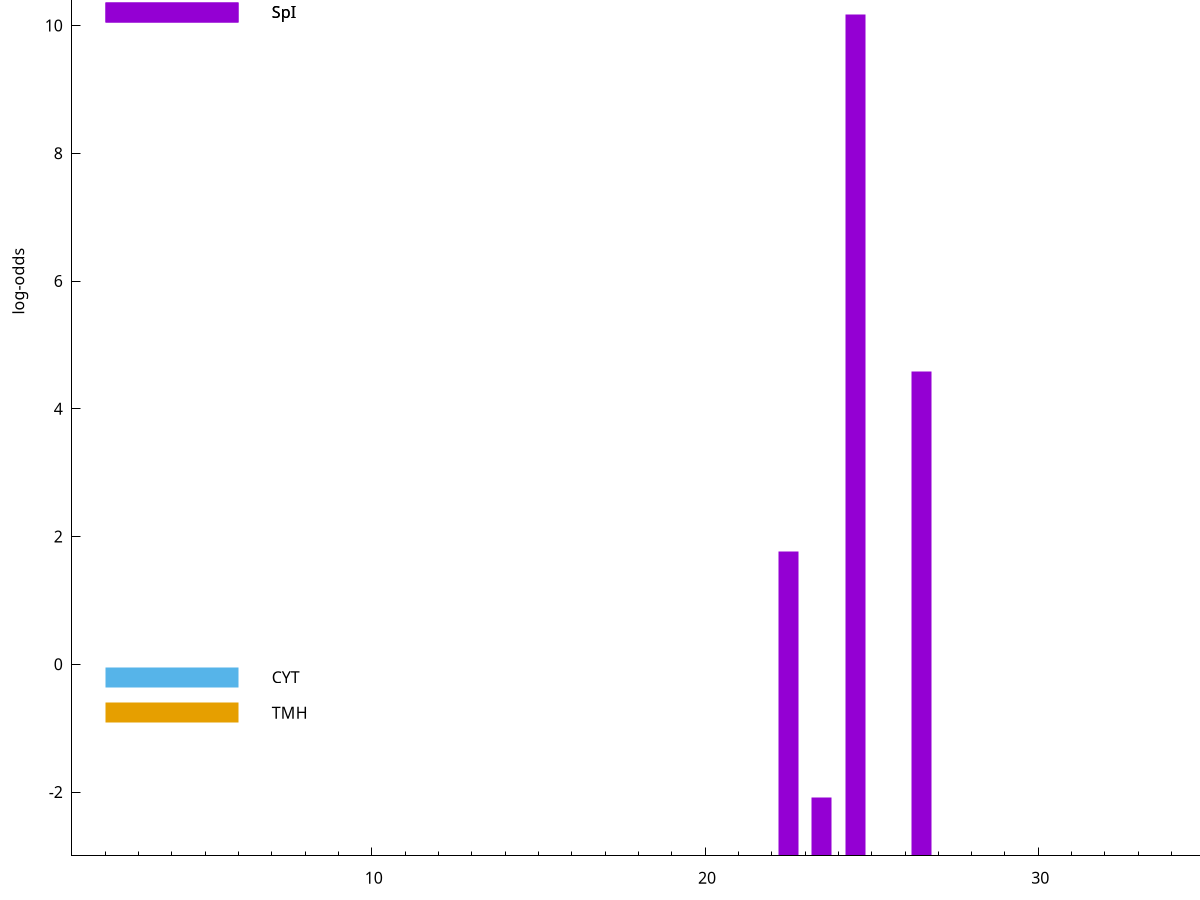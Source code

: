set title "LipoP predictions for SRR5666568.gff"
set size 2., 1.4
set xrange [1:70] 
set mxtics 10
set yrange [-3:15]
set y2range [0:18]
set ylabel "log-odds"
set term postscript eps color solid "Helvetica" 30
set output "SRR5666568.gff302.eps"
set arrow from 2,10.2128 to 6,10.2128 nohead lt 1 lw 20
set label "SpI" at 7,10.2128
set arrow from 2,-0.200913 to 6,-0.200913 nohead lt 3 lw 20
set label "CYT" at 7,-0.200913
set arrow from 2,-0.756719 to 6,-0.756719 nohead lt 4 lw 20
set label "TMH" at 7,-0.756719
set arrow from 2,10.2128 to 6,10.2128 nohead lt 1 lw 20
set label "SpI" at 7,10.2128
# NOTE: The scores below are the log-odds scores with the threshold
# NOTE: subtracted (a hack to make gnuplot make the histogram all
# NOTE: look nice).
plot "-" axes x1y2 title "" with impulses lt 1 lw 20
24.500000 13.178300
26.500000 7.590330
22.500000 4.773920
23.500000 0.920440
e
exit

